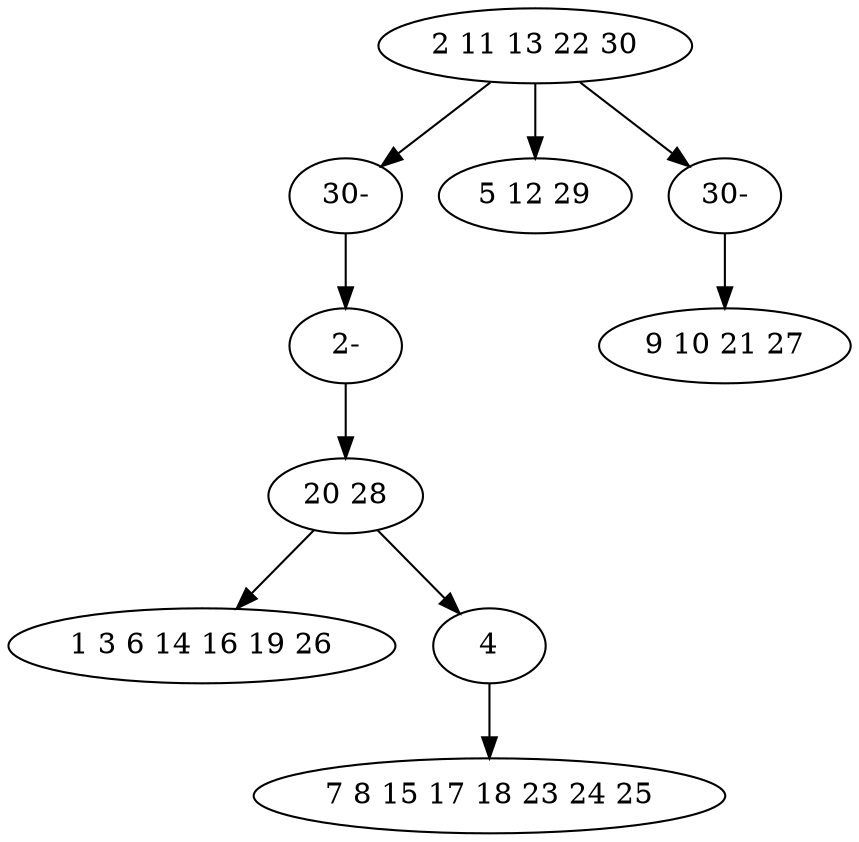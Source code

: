 digraph true_tree {
	"0" -> "7"
	"1" -> "2"
	"1" -> "3"
	"0" -> "4"
	"0" -> "9"
	"3" -> "6"
	"7" -> "8"
	"8" -> "1"
	"9" -> "5"
	"0" [label="2 11 13 22 30"];
	"1" [label="20 28"];
	"2" [label="1 3 6 14 16 19 26"];
	"3" [label="4"];
	"4" [label="5 12 29"];
	"5" [label="9 10 21 27"];
	"6" [label="7 8 15 17 18 23 24 25"];
	"7" [label="30-"];
	"8" [label="2-"];
	"9" [label="30-"];
}
